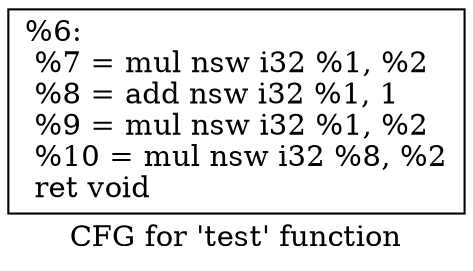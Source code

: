 digraph "CFG for 'test' function" {
	label="CFG for 'test' function";

	Node0x7fed86e01f30 [shape=record,label="{%6:\l  %7 = mul nsw i32 %1, %2\l  %8 = add nsw i32 %1, 1\l  %9 = mul nsw i32 %1, %2\l  %10 = mul nsw i32 %8, %2\l  ret void\l}"];
}
